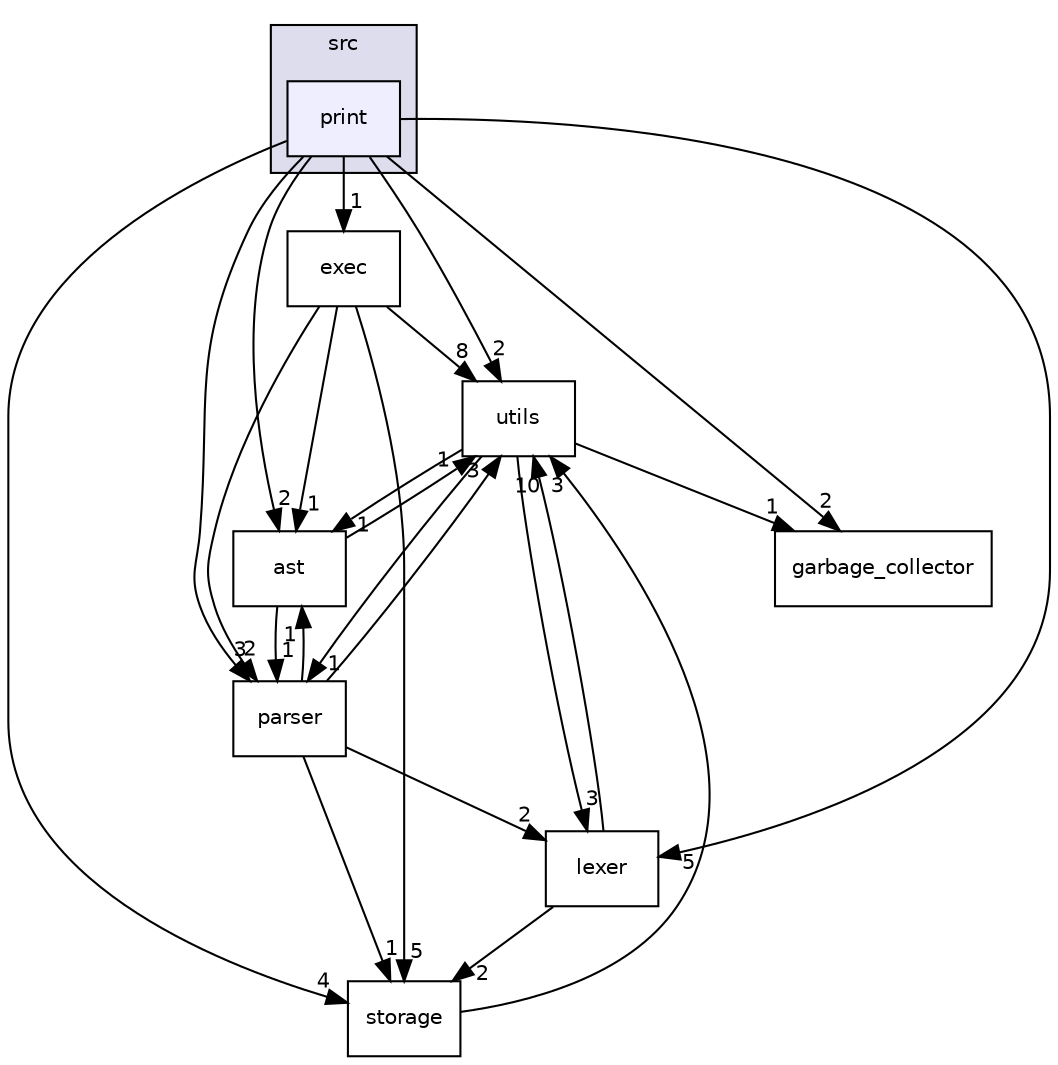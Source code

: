 digraph "src/print" {
  compound=true
  node [ fontsize="10", fontname="Helvetica"];
  edge [ labelfontsize="10", labelfontname="Helvetica"];
  subgraph clusterdir_68267d1309a1af8e8297ef4c3efbcdba {
    graph [ bgcolor="#ddddee", pencolor="black", label="src" fontname="Helvetica", fontsize="10", URL="dir_68267d1309a1af8e8297ef4c3efbcdba.html"]
  dir_88882e61be18287799144fcdac847ecd [shape=box, label="print", style="filled", fillcolor="#eeeeff", pencolor="black", URL="dir_88882e61be18287799144fcdac847ecd.html"];
  }
  dir_2b4a1149da780829f75b1f547ed6bce9 [shape=box label="garbage_collector" URL="dir_2b4a1149da780829f75b1f547ed6bce9.html"];
  dir_203e5988f1ed315d29383d699972de6f [shape=box label="ast" URL="dir_203e5988f1ed315d29383d699972de6f.html"];
  dir_452baf35e1d7639c9f2a5ece4ec85855 [shape=box label="storage" URL="dir_452baf35e1d7639c9f2a5ece4ec85855.html"];
  dir_6cd8491d143eb218b70983dbdb3c58bc [shape=box label="parser" URL="dir_6cd8491d143eb218b70983dbdb3c58bc.html"];
  dir_e1aa690b4af0a0538ec65649b0390051 [shape=box label="lexer" URL="dir_e1aa690b4af0a0538ec65649b0390051.html"];
  dir_cd44cc7ac5d40f1a8e481ebacd0c63d5 [shape=box label="exec" URL="dir_cd44cc7ac5d40f1a8e481ebacd0c63d5.html"];
  dir_313caf1132e152dd9b58bea13a4052ca [shape=box label="utils" URL="dir_313caf1132e152dd9b58bea13a4052ca.html"];
  dir_88882e61be18287799144fcdac847ecd->dir_2b4a1149da780829f75b1f547ed6bce9 [headlabel="2", labeldistance=1.5 headhref="dir_000018_000013.html"];
  dir_88882e61be18287799144fcdac847ecd->dir_203e5988f1ed315d29383d699972de6f [headlabel="2", labeldistance=1.5 headhref="dir_000018_000005.html"];
  dir_88882e61be18287799144fcdac847ecd->dir_452baf35e1d7639c9f2a5ece4ec85855 [headlabel="4", labeldistance=1.5 headhref="dir_000018_000019.html"];
  dir_88882e61be18287799144fcdac847ecd->dir_6cd8491d143eb218b70983dbdb3c58bc [headlabel="3", labeldistance=1.5 headhref="dir_000018_000016.html"];
  dir_88882e61be18287799144fcdac847ecd->dir_e1aa690b4af0a0538ec65649b0390051 [headlabel="5", labeldistance=1.5 headhref="dir_000018_000015.html"];
  dir_88882e61be18287799144fcdac847ecd->dir_cd44cc7ac5d40f1a8e481ebacd0c63d5 [headlabel="1", labeldistance=1.5 headhref="dir_000018_000006.html"];
  dir_88882e61be18287799144fcdac847ecd->dir_313caf1132e152dd9b58bea13a4052ca [headlabel="2", labeldistance=1.5 headhref="dir_000018_000017.html"];
  dir_203e5988f1ed315d29383d699972de6f->dir_6cd8491d143eb218b70983dbdb3c58bc [headlabel="1", labeldistance=1.5 headhref="dir_000005_000016.html"];
  dir_203e5988f1ed315d29383d699972de6f->dir_313caf1132e152dd9b58bea13a4052ca [headlabel="1", labeldistance=1.5 headhref="dir_000005_000017.html"];
  dir_452baf35e1d7639c9f2a5ece4ec85855->dir_313caf1132e152dd9b58bea13a4052ca [headlabel="3", labeldistance=1.5 headhref="dir_000019_000017.html"];
  dir_6cd8491d143eb218b70983dbdb3c58bc->dir_203e5988f1ed315d29383d699972de6f [headlabel="1", labeldistance=1.5 headhref="dir_000016_000005.html"];
  dir_6cd8491d143eb218b70983dbdb3c58bc->dir_452baf35e1d7639c9f2a5ece4ec85855 [headlabel="1", labeldistance=1.5 headhref="dir_000016_000019.html"];
  dir_6cd8491d143eb218b70983dbdb3c58bc->dir_e1aa690b4af0a0538ec65649b0390051 [headlabel="2", labeldistance=1.5 headhref="dir_000016_000015.html"];
  dir_6cd8491d143eb218b70983dbdb3c58bc->dir_313caf1132e152dd9b58bea13a4052ca [headlabel="3", labeldistance=1.5 headhref="dir_000016_000017.html"];
  dir_e1aa690b4af0a0538ec65649b0390051->dir_452baf35e1d7639c9f2a5ece4ec85855 [headlabel="2", labeldistance=1.5 headhref="dir_000015_000019.html"];
  dir_e1aa690b4af0a0538ec65649b0390051->dir_313caf1132e152dd9b58bea13a4052ca [headlabel="10", labeldistance=1.5 headhref="dir_000015_000017.html"];
  dir_cd44cc7ac5d40f1a8e481ebacd0c63d5->dir_203e5988f1ed315d29383d699972de6f [headlabel="1", labeldistance=1.5 headhref="dir_000006_000005.html"];
  dir_cd44cc7ac5d40f1a8e481ebacd0c63d5->dir_452baf35e1d7639c9f2a5ece4ec85855 [headlabel="5", labeldistance=1.5 headhref="dir_000006_000019.html"];
  dir_cd44cc7ac5d40f1a8e481ebacd0c63d5->dir_6cd8491d143eb218b70983dbdb3c58bc [headlabel="2", labeldistance=1.5 headhref="dir_000006_000016.html"];
  dir_cd44cc7ac5d40f1a8e481ebacd0c63d5->dir_313caf1132e152dd9b58bea13a4052ca [headlabel="8", labeldistance=1.5 headhref="dir_000006_000017.html"];
  dir_313caf1132e152dd9b58bea13a4052ca->dir_2b4a1149da780829f75b1f547ed6bce9 [headlabel="1", labeldistance=1.5 headhref="dir_000017_000013.html"];
  dir_313caf1132e152dd9b58bea13a4052ca->dir_203e5988f1ed315d29383d699972de6f [headlabel="1", labeldistance=1.5 headhref="dir_000017_000005.html"];
  dir_313caf1132e152dd9b58bea13a4052ca->dir_6cd8491d143eb218b70983dbdb3c58bc [headlabel="1", labeldistance=1.5 headhref="dir_000017_000016.html"];
  dir_313caf1132e152dd9b58bea13a4052ca->dir_e1aa690b4af0a0538ec65649b0390051 [headlabel="3", labeldistance=1.5 headhref="dir_000017_000015.html"];
}
